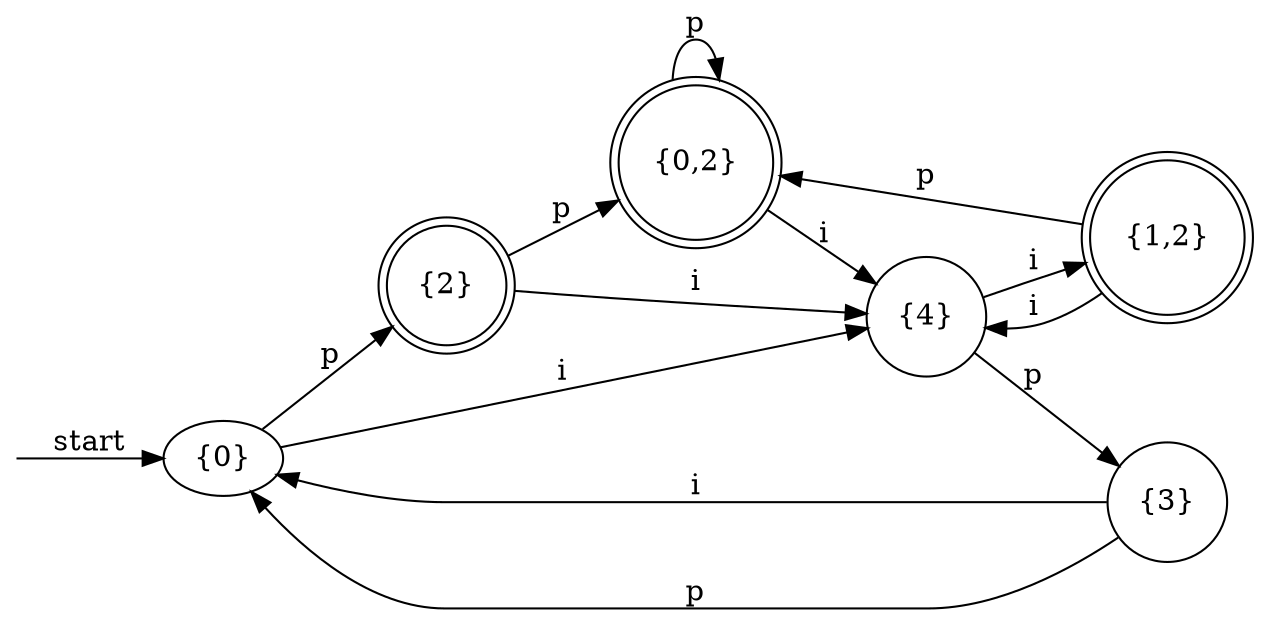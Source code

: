 digraph dfa {
    rankdir = LR;
    __start [style = invis, shape = point];
    __start -> "{0}" [ label = "start" ];
    node [shape = doublecircle]; "{1,2}" "{2}" "{0,2}"
    node [shape = circle];
    "{0}" -> "{4}" [ label = "i" ];
    "{0}" -> "{2}" [ label = "p" ];
    "{4}" -> "{1,2}" [ label = "i" ];
    "{4}" -> "{3}" [ label = "p" ];
    "{1,2}" -> "{4}" [ label = "i" ];
    "{1,2}" -> "{0,2}" [ label = "p" ];
    "{2}" -> "{4}" [ label = "i" ];
    "{2}" -> "{0,2}" [ label = "p" ];
    "{3}" -> "{0}" [ label = "i" ];
    "{3}" -> "{0}" [ label = "p" ];
    "{0,2}" -> "{4}" [ label = "i" ];
    "{0,2}" -> "{0,2}" [ label = "p" ];
}
